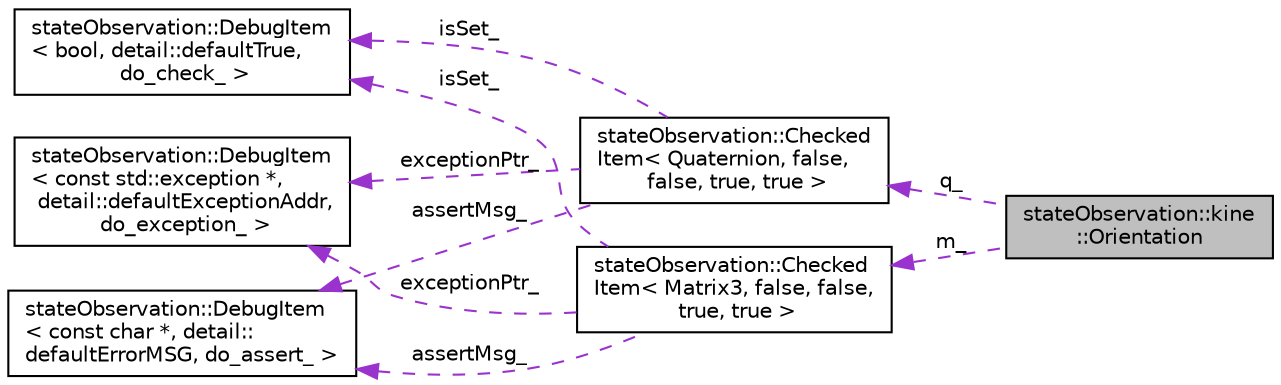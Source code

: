 digraph "stateObservation::kine::Orientation"
{
  edge [fontname="Helvetica",fontsize="10",labelfontname="Helvetica",labelfontsize="10"];
  node [fontname="Helvetica",fontsize="10",shape=record];
  rankdir="LR";
  Node1 [label="stateObservation::kine\l::Orientation",height=0.2,width=0.4,color="black", fillcolor="grey75", style="filled", fontcolor="black"];
  Node2 -> Node1 [dir="back",color="darkorchid3",fontsize="10",style="dashed",label=" m_" ,fontname="Helvetica"];
  Node2 [label="stateObservation::Checked\lItem\< Matrix3, false, false,\l true, true \>",height=0.2,width=0.4,color="black", fillcolor="white", style="filled",URL="$classstateObservation_1_1CheckedItem.html"];
  Node3 -> Node2 [dir="back",color="darkorchid3",fontsize="10",style="dashed",label=" exceptionPtr_" ,fontname="Helvetica"];
  Node3 [label="stateObservation::DebugItem\l\< const std::exception *,\l detail::defaultExceptionAddr,\l do_exception_ \>",height=0.2,width=0.4,color="black", fillcolor="white", style="filled",URL="$classstateObservation_1_1DebugItem.html"];
  Node4 -> Node2 [dir="back",color="darkorchid3",fontsize="10",style="dashed",label=" isSet_" ,fontname="Helvetica"];
  Node4 [label="stateObservation::DebugItem\l\< bool, detail::defaultTrue,\l do_check_ \>",height=0.2,width=0.4,color="black", fillcolor="white", style="filled",URL="$classstateObservation_1_1DebugItem.html"];
  Node5 -> Node2 [dir="back",color="darkorchid3",fontsize="10",style="dashed",label=" assertMsg_" ,fontname="Helvetica"];
  Node5 [label="stateObservation::DebugItem\l\< const char *, detail::\ldefaultErrorMSG, do_assert_ \>",height=0.2,width=0.4,color="black", fillcolor="white", style="filled",URL="$classstateObservation_1_1DebugItem.html"];
  Node6 -> Node1 [dir="back",color="darkorchid3",fontsize="10",style="dashed",label=" q_" ,fontname="Helvetica"];
  Node6 [label="stateObservation::Checked\lItem\< Quaternion, false,\l false, true, true \>",height=0.2,width=0.4,color="black", fillcolor="white", style="filled",URL="$classstateObservation_1_1CheckedItem.html"];
  Node3 -> Node6 [dir="back",color="darkorchid3",fontsize="10",style="dashed",label=" exceptionPtr_" ,fontname="Helvetica"];
  Node4 -> Node6 [dir="back",color="darkorchid3",fontsize="10",style="dashed",label=" isSet_" ,fontname="Helvetica"];
  Node5 -> Node6 [dir="back",color="darkorchid3",fontsize="10",style="dashed",label=" assertMsg_" ,fontname="Helvetica"];
}
